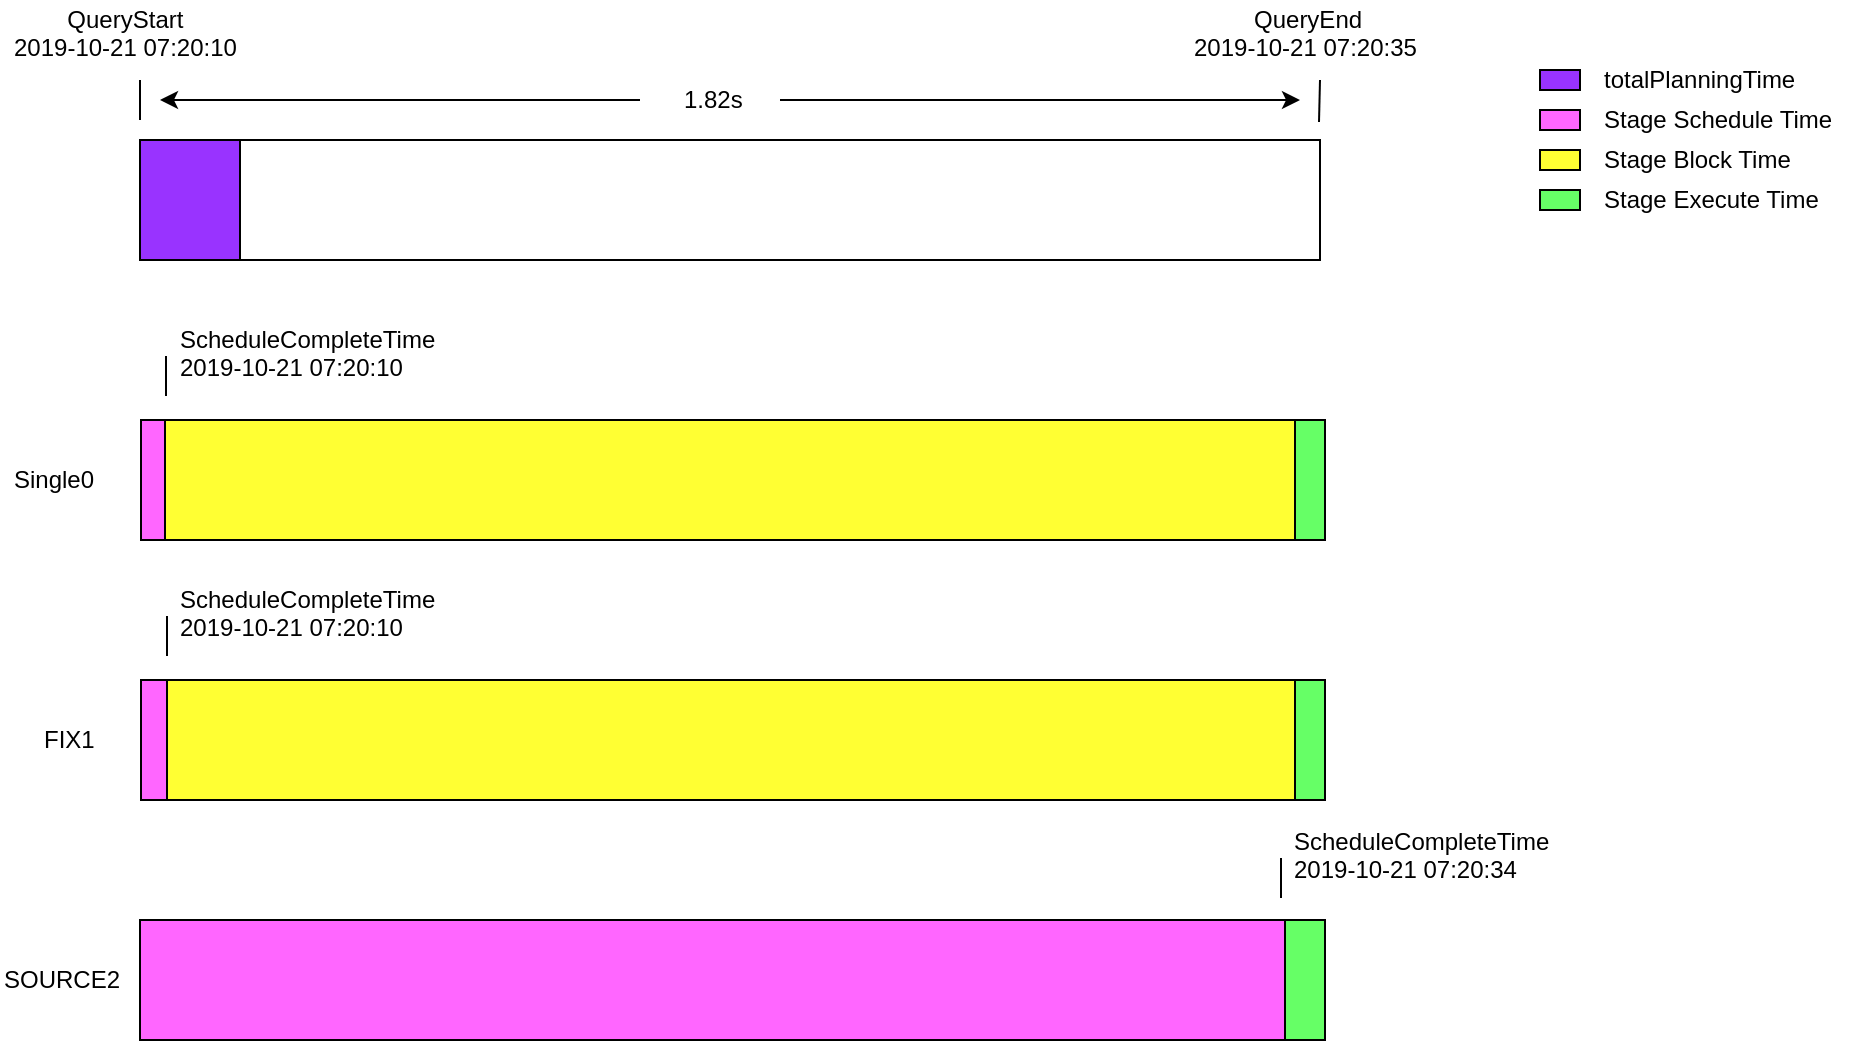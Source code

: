 <mxfile version="12.1.3" type="github" pages="1">
  <diagram id="ged8otm65rm6iy9Q_Q3f" name="Page-1">
    <mxGraphModel dx="1186" dy="775" grid="1" gridSize="10" guides="1" tooltips="1" connect="1" arrows="1" fold="1" page="1" pageScale="1" pageWidth="2339" pageHeight="3300" math="0" shadow="0">
      <root>
        <mxCell id="0"/>
        <mxCell id="1" parent="0"/>
        <mxCell id="oYDNuprYBlXhLC5hWMCO-2" value="" style="rounded=0;whiteSpace=wrap;html=1;fillColor=#9933FF;" vertex="1" parent="1">
          <mxGeometry x="90" y="350" width="50" height="60" as="geometry"/>
        </mxCell>
        <mxCell id="oYDNuprYBlXhLC5hWMCO-5" value="" style="rounded=0;whiteSpace=wrap;html=1;" vertex="1" parent="1">
          <mxGeometry x="140" y="350" width="540" height="60" as="geometry"/>
        </mxCell>
        <mxCell id="oYDNuprYBlXhLC5hWMCO-6" value="" style="rounded=0;whiteSpace=wrap;html=1;fillColor=#9933FF;" vertex="1" parent="1">
          <mxGeometry x="790" y="315" width="20" height="10" as="geometry"/>
        </mxCell>
        <mxCell id="oYDNuprYBlXhLC5hWMCO-8" value="totalPlanningTime" style="text;html=1;resizable=0;points=[];autosize=1;align=left;verticalAlign=top;spacingTop=-4;" vertex="1" parent="1">
          <mxGeometry x="820" y="310" width="110" height="20" as="geometry"/>
        </mxCell>
        <mxCell id="oYDNuprYBlXhLC5hWMCO-13" value="" style="endArrow=none;html=1;" edge="1" parent="1">
          <mxGeometry width="50" height="50" relative="1" as="geometry">
            <mxPoint x="90" y="340" as="sourcePoint"/>
            <mxPoint x="90" y="320" as="targetPoint"/>
          </mxGeometry>
        </mxCell>
        <mxCell id="oYDNuprYBlXhLC5hWMCO-14" value="" style="endArrow=none;html=1;" edge="1" parent="1">
          <mxGeometry width="50" height="50" relative="1" as="geometry">
            <mxPoint x="679.5" y="341" as="sourcePoint"/>
            <mxPoint x="680" y="320" as="targetPoint"/>
          </mxGeometry>
        </mxCell>
        <mxCell id="oYDNuprYBlXhLC5hWMCO-15" value="" style="endArrow=classic;html=1;" edge="1" parent="1">
          <mxGeometry width="50" height="50" relative="1" as="geometry">
            <mxPoint x="410" y="330" as="sourcePoint"/>
            <mxPoint x="670" y="330" as="targetPoint"/>
          </mxGeometry>
        </mxCell>
        <mxCell id="oYDNuprYBlXhLC5hWMCO-16" value="" style="endArrow=classic;html=1;" edge="1" parent="1">
          <mxGeometry width="50" height="50" relative="1" as="geometry">
            <mxPoint x="340" y="330" as="sourcePoint"/>
            <mxPoint x="100" y="330" as="targetPoint"/>
          </mxGeometry>
        </mxCell>
        <mxCell id="oYDNuprYBlXhLC5hWMCO-17" value="1.82s" style="text;html=1;resizable=0;points=[];autosize=1;align=left;verticalAlign=top;spacingTop=-4;" vertex="1" parent="1">
          <mxGeometry x="360" y="320" width="40" height="20" as="geometry"/>
        </mxCell>
        <mxCell id="oYDNuprYBlXhLC5hWMCO-18" value="&amp;nbsp; &amp;nbsp; &amp;nbsp; &amp;nbsp; QueryStart&lt;br&gt;2019-10-21 07:20:10" style="text;html=1;resizable=0;points=[];autosize=1;align=left;verticalAlign=top;spacingTop=-4;" vertex="1" parent="1">
          <mxGeometry x="25" y="280" width="130" height="30" as="geometry"/>
        </mxCell>
        <mxCell id="oYDNuprYBlXhLC5hWMCO-19" value="&amp;nbsp; &amp;nbsp; &amp;nbsp; &amp;nbsp; &amp;nbsp;QueryEnd&lt;br&gt;2019-10-21 07:20:35" style="text;html=1;resizable=0;points=[];autosize=1;align=left;verticalAlign=top;spacingTop=-4;" vertex="1" parent="1">
          <mxGeometry x="615" y="280" width="130" height="30" as="geometry"/>
        </mxCell>
        <mxCell id="oYDNuprYBlXhLC5hWMCO-21" value="" style="rounded=0;whiteSpace=wrap;html=1;fillColor=#FF66FF;" vertex="1" parent="1">
          <mxGeometry x="90.5" y="490" width="12" height="60" as="geometry"/>
        </mxCell>
        <mxCell id="oYDNuprYBlXhLC5hWMCO-22" value="" style="rounded=0;whiteSpace=wrap;html=1;fillColor=#FF66FF;" vertex="1" parent="1">
          <mxGeometry x="90" y="740" width="573" height="60" as="geometry"/>
        </mxCell>
        <mxCell id="oYDNuprYBlXhLC5hWMCO-23" value="" style="rounded=0;whiteSpace=wrap;html=1;fillColor=#FF66FF;" vertex="1" parent="1">
          <mxGeometry x="90.5" y="620" width="13" height="60" as="geometry"/>
        </mxCell>
        <mxCell id="oYDNuprYBlXhLC5hWMCO-24" value="Single0" style="text;html=1;resizable=0;points=[];autosize=1;align=left;verticalAlign=top;spacingTop=-4;labelBackgroundColor=#ffffff;" vertex="1" parent="1">
          <mxGeometry x="25" y="510" width="60" height="20" as="geometry"/>
        </mxCell>
        <mxCell id="oYDNuprYBlXhLC5hWMCO-25" value="FIX1" style="text;html=1;resizable=0;points=[];autosize=1;align=left;verticalAlign=top;spacingTop=-4;" vertex="1" parent="1">
          <mxGeometry x="40" y="640" width="40" height="20" as="geometry"/>
        </mxCell>
        <mxCell id="oYDNuprYBlXhLC5hWMCO-26" value="SOURCE2" style="text;html=1;resizable=0;points=[];autosize=1;align=left;verticalAlign=top;spacingTop=-4;" vertex="1" parent="1">
          <mxGeometry x="20" y="760" width="70" height="20" as="geometry"/>
        </mxCell>
        <mxCell id="oYDNuprYBlXhLC5hWMCO-29" value="" style="rounded=0;whiteSpace=wrap;html=1;fillColor=#FF66FF;" vertex="1" parent="1">
          <mxGeometry x="790" y="335" width="20" height="10" as="geometry"/>
        </mxCell>
        <mxCell id="oYDNuprYBlXhLC5hWMCO-30" value="Stage Schedule Time" style="text;html=1;resizable=0;points=[];autosize=1;align=left;verticalAlign=top;spacingTop=-4;" vertex="1" parent="1">
          <mxGeometry x="820" y="330" width="130" height="20" as="geometry"/>
        </mxCell>
        <mxCell id="oYDNuprYBlXhLC5hWMCO-32" value="" style="rounded=0;whiteSpace=wrap;html=1;labelBackgroundColor=#00FFFF;fillColor=#66FF66;" vertex="1" parent="1">
          <mxGeometry x="662.5" y="740" width="20" height="60" as="geometry"/>
        </mxCell>
        <mxCell id="oYDNuprYBlXhLC5hWMCO-33" value="" style="rounded=0;whiteSpace=wrap;html=1;labelBackgroundColor=#00FFFF;fillColor=#FFFF33;gradientColor=none;" vertex="1" parent="1">
          <mxGeometry x="103.5" y="620" width="569" height="60" as="geometry"/>
        </mxCell>
        <mxCell id="oYDNuprYBlXhLC5hWMCO-34" value="" style="rounded=0;whiteSpace=wrap;html=1;labelBackgroundColor=#00FFFF;fillColor=#FFFF33;" vertex="1" parent="1">
          <mxGeometry x="102.5" y="490" width="570" height="60" as="geometry"/>
        </mxCell>
        <mxCell id="oYDNuprYBlXhLC5hWMCO-35" value="" style="rounded=0;whiteSpace=wrap;html=1;labelBackgroundColor=#00FFFF;fillColor=#66FF66;" vertex="1" parent="1">
          <mxGeometry x="667.5" y="620" width="15" height="60" as="geometry"/>
        </mxCell>
        <mxCell id="oYDNuprYBlXhLC5hWMCO-36" value="" style="rounded=0;whiteSpace=wrap;html=1;labelBackgroundColor=#00FFFF;fillColor=#66FF66;" vertex="1" parent="1">
          <mxGeometry x="667.5" y="490" width="15" height="60" as="geometry"/>
        </mxCell>
        <mxCell id="oYDNuprYBlXhLC5hWMCO-40" value="" style="rounded=0;whiteSpace=wrap;html=1;fillColor=#FFFF33;" vertex="1" parent="1">
          <mxGeometry x="790" y="355" width="20" height="10" as="geometry"/>
        </mxCell>
        <mxCell id="oYDNuprYBlXhLC5hWMCO-41" value="Stage Block Time" style="text;html=1;resizable=0;points=[];autosize=1;align=left;verticalAlign=top;spacingTop=-4;" vertex="1" parent="1">
          <mxGeometry x="820" y="350" width="110" height="20" as="geometry"/>
        </mxCell>
        <mxCell id="oYDNuprYBlXhLC5hWMCO-42" value="" style="rounded=0;whiteSpace=wrap;html=1;fillColor=#66FF66;" vertex="1" parent="1">
          <mxGeometry x="790" y="375" width="20" height="10" as="geometry"/>
        </mxCell>
        <mxCell id="oYDNuprYBlXhLC5hWMCO-44" value="Stage Execute Time" style="text;html=1;resizable=0;points=[];autosize=1;align=left;verticalAlign=top;spacingTop=-4;" vertex="1" parent="1">
          <mxGeometry x="820" y="370" width="120" height="20" as="geometry"/>
        </mxCell>
        <mxCell id="oYDNuprYBlXhLC5hWMCO-47" value="ScheduleCompleteTime&lt;br&gt;2019-10-21 07:20:10" style="text;html=1;resizable=0;points=[];autosize=1;align=left;verticalAlign=top;spacingTop=-4;" vertex="1" parent="1">
          <mxGeometry x="107.5" y="440" width="140" height="30" as="geometry"/>
        </mxCell>
        <mxCell id="oYDNuprYBlXhLC5hWMCO-48" value="" style="endArrow=none;html=1;" edge="1" parent="1">
          <mxGeometry width="50" height="50" relative="1" as="geometry">
            <mxPoint x="103" y="478" as="sourcePoint"/>
            <mxPoint x="103" y="458" as="targetPoint"/>
          </mxGeometry>
        </mxCell>
        <mxCell id="oYDNuprYBlXhLC5hWMCO-49" value="ScheduleCompleteTime&lt;br&gt;2019-10-21 07:20:10" style="text;html=1;resizable=0;points=[];autosize=1;align=left;verticalAlign=top;spacingTop=-4;" vertex="1" parent="1">
          <mxGeometry x="108" y="570" width="140" height="30" as="geometry"/>
        </mxCell>
        <mxCell id="oYDNuprYBlXhLC5hWMCO-50" value="" style="endArrow=none;html=1;" edge="1" parent="1">
          <mxGeometry width="50" height="50" relative="1" as="geometry">
            <mxPoint x="103.5" y="608" as="sourcePoint"/>
            <mxPoint x="103.5" y="588" as="targetPoint"/>
          </mxGeometry>
        </mxCell>
        <mxCell id="oYDNuprYBlXhLC5hWMCO-51" value="ScheduleCompleteTime&lt;br&gt;2019-10-21 07:20:34" style="text;html=1;resizable=0;points=[];autosize=1;align=left;verticalAlign=top;spacingTop=-4;" vertex="1" parent="1">
          <mxGeometry x="665" y="691" width="140" height="30" as="geometry"/>
        </mxCell>
        <mxCell id="oYDNuprYBlXhLC5hWMCO-52" value="" style="endArrow=none;html=1;" edge="1" parent="1">
          <mxGeometry width="50" height="50" relative="1" as="geometry">
            <mxPoint x="660.5" y="729" as="sourcePoint"/>
            <mxPoint x="660.5" y="709" as="targetPoint"/>
          </mxGeometry>
        </mxCell>
      </root>
    </mxGraphModel>
  </diagram>
</mxfile>
